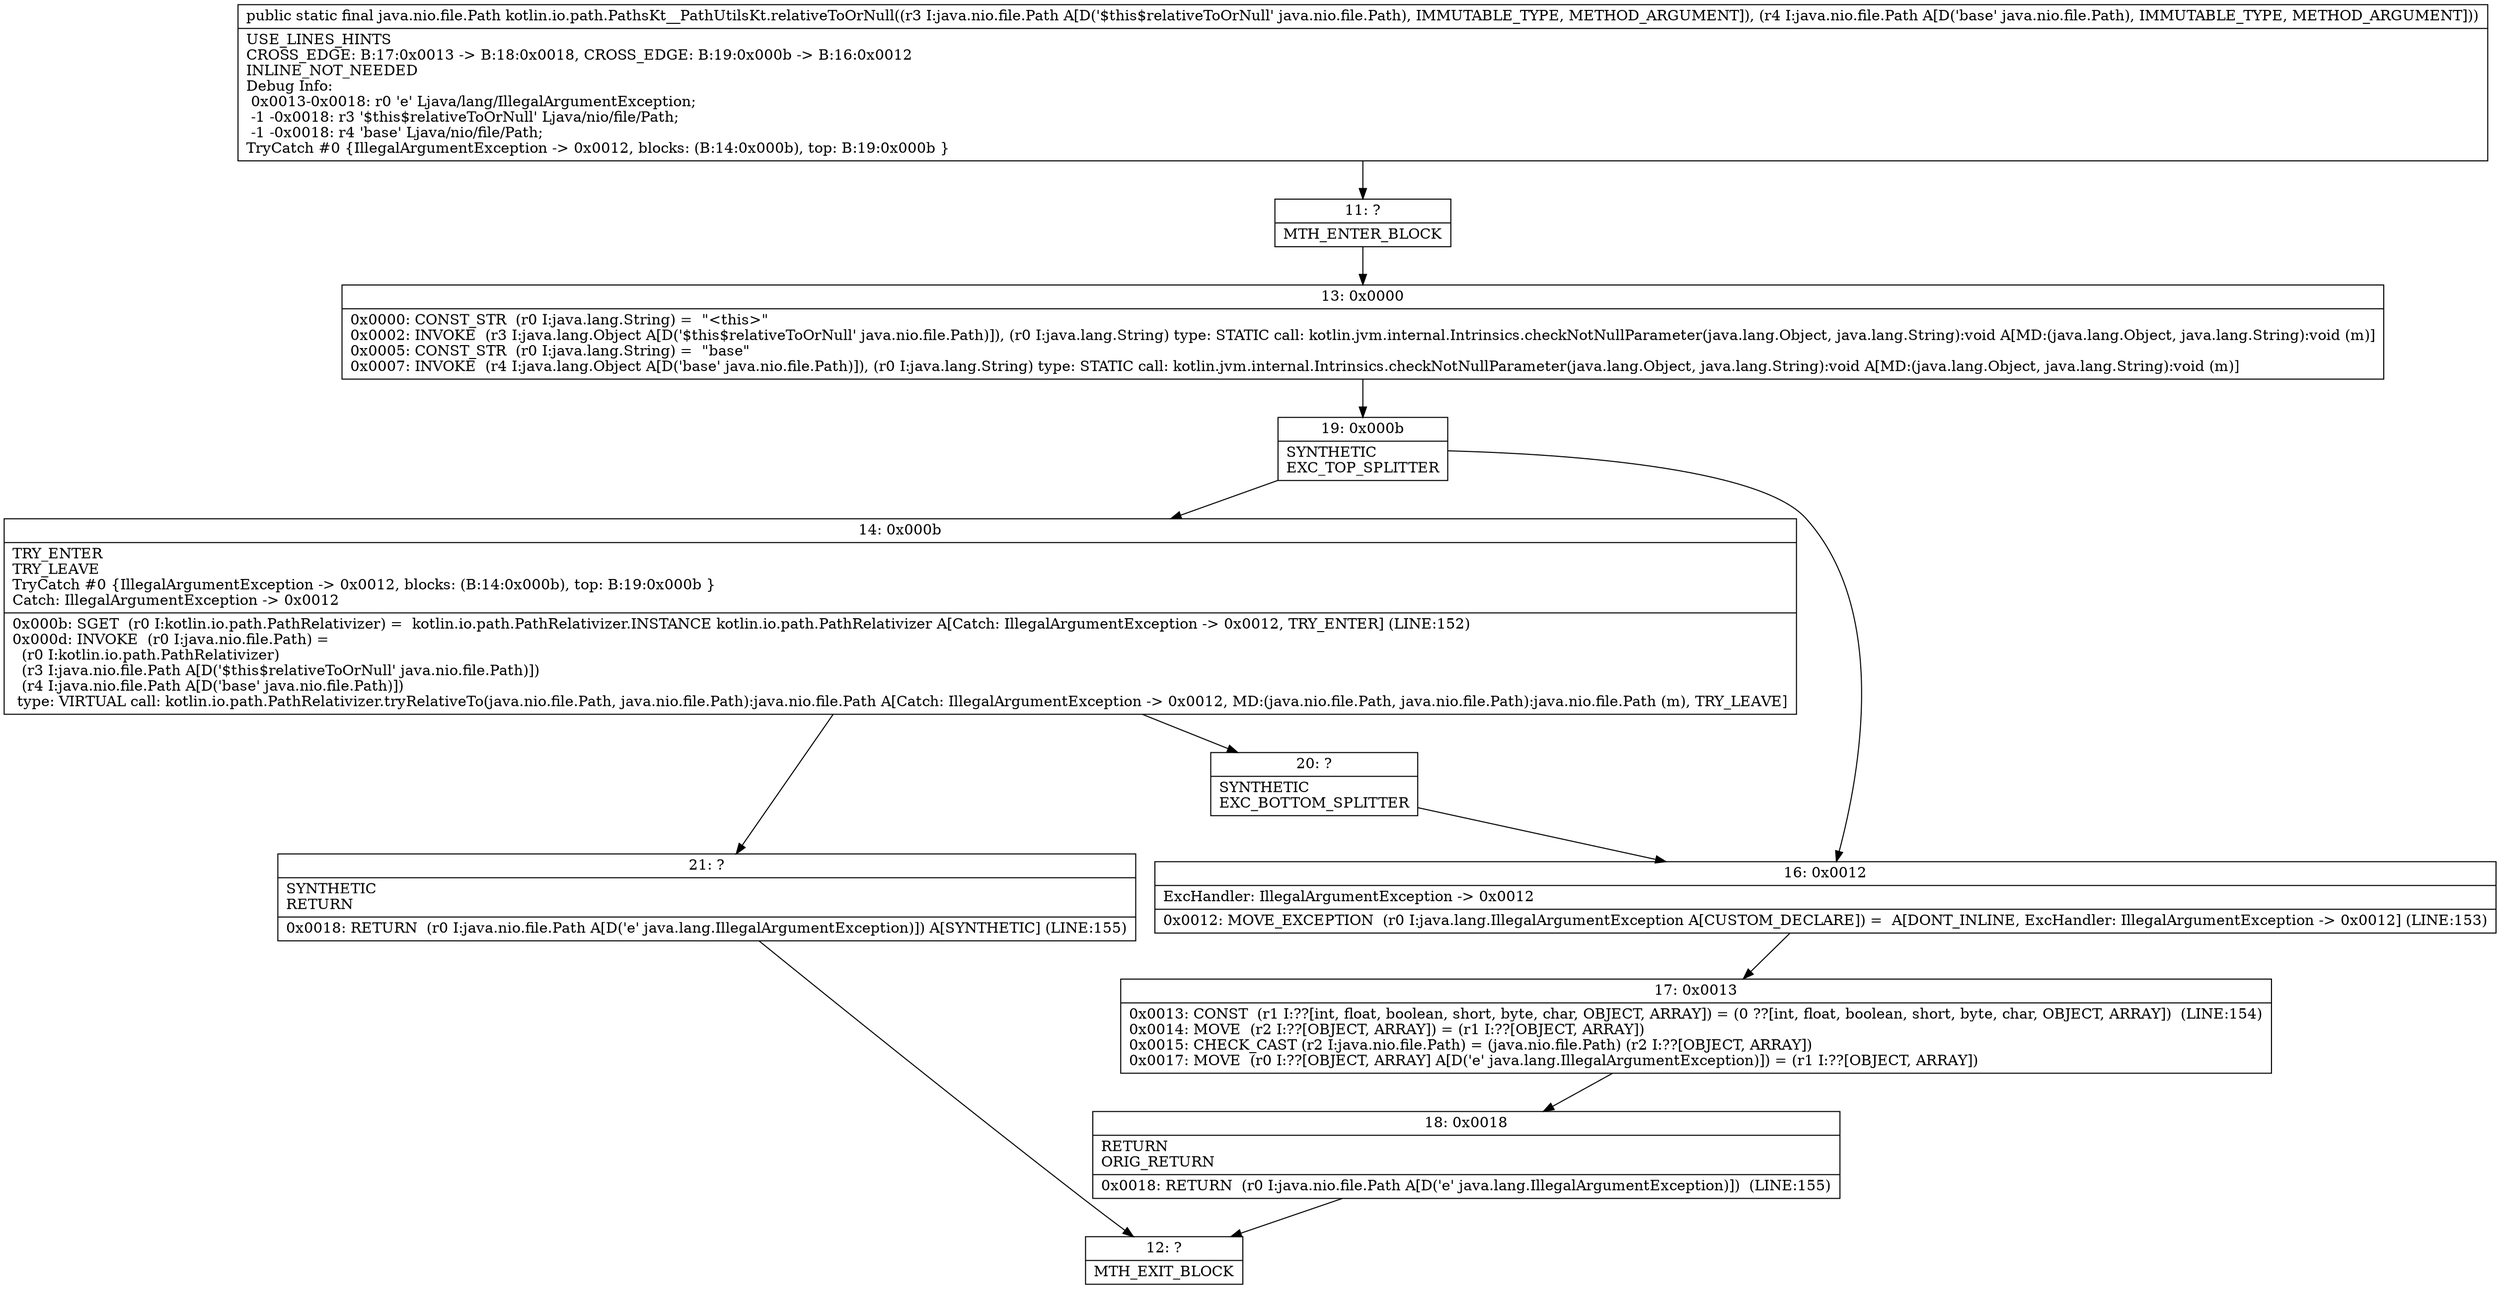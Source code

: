 digraph "CFG forkotlin.io.path.PathsKt__PathUtilsKt.relativeToOrNull(Ljava\/nio\/file\/Path;Ljava\/nio\/file\/Path;)Ljava\/nio\/file\/Path;" {
Node_11 [shape=record,label="{11\:\ ?|MTH_ENTER_BLOCK\l}"];
Node_13 [shape=record,label="{13\:\ 0x0000|0x0000: CONST_STR  (r0 I:java.lang.String) =  \"\<this\>\" \l0x0002: INVOKE  (r3 I:java.lang.Object A[D('$this$relativeToOrNull' java.nio.file.Path)]), (r0 I:java.lang.String) type: STATIC call: kotlin.jvm.internal.Intrinsics.checkNotNullParameter(java.lang.Object, java.lang.String):void A[MD:(java.lang.Object, java.lang.String):void (m)]\l0x0005: CONST_STR  (r0 I:java.lang.String) =  \"base\" \l0x0007: INVOKE  (r4 I:java.lang.Object A[D('base' java.nio.file.Path)]), (r0 I:java.lang.String) type: STATIC call: kotlin.jvm.internal.Intrinsics.checkNotNullParameter(java.lang.Object, java.lang.String):void A[MD:(java.lang.Object, java.lang.String):void (m)]\l}"];
Node_19 [shape=record,label="{19\:\ 0x000b|SYNTHETIC\lEXC_TOP_SPLITTER\l}"];
Node_14 [shape=record,label="{14\:\ 0x000b|TRY_ENTER\lTRY_LEAVE\lTryCatch #0 \{IllegalArgumentException \-\> 0x0012, blocks: (B:14:0x000b), top: B:19:0x000b \}\lCatch: IllegalArgumentException \-\> 0x0012\l|0x000b: SGET  (r0 I:kotlin.io.path.PathRelativizer) =  kotlin.io.path.PathRelativizer.INSTANCE kotlin.io.path.PathRelativizer A[Catch: IllegalArgumentException \-\> 0x0012, TRY_ENTER] (LINE:152)\l0x000d: INVOKE  (r0 I:java.nio.file.Path) = \l  (r0 I:kotlin.io.path.PathRelativizer)\l  (r3 I:java.nio.file.Path A[D('$this$relativeToOrNull' java.nio.file.Path)])\l  (r4 I:java.nio.file.Path A[D('base' java.nio.file.Path)])\l type: VIRTUAL call: kotlin.io.path.PathRelativizer.tryRelativeTo(java.nio.file.Path, java.nio.file.Path):java.nio.file.Path A[Catch: IllegalArgumentException \-\> 0x0012, MD:(java.nio.file.Path, java.nio.file.Path):java.nio.file.Path (m), TRY_LEAVE]\l}"];
Node_20 [shape=record,label="{20\:\ ?|SYNTHETIC\lEXC_BOTTOM_SPLITTER\l}"];
Node_21 [shape=record,label="{21\:\ ?|SYNTHETIC\lRETURN\l|0x0018: RETURN  (r0 I:java.nio.file.Path A[D('e' java.lang.IllegalArgumentException)]) A[SYNTHETIC] (LINE:155)\l}"];
Node_12 [shape=record,label="{12\:\ ?|MTH_EXIT_BLOCK\l}"];
Node_16 [shape=record,label="{16\:\ 0x0012|ExcHandler: IllegalArgumentException \-\> 0x0012\l|0x0012: MOVE_EXCEPTION  (r0 I:java.lang.IllegalArgumentException A[CUSTOM_DECLARE]) =  A[DONT_INLINE, ExcHandler: IllegalArgumentException \-\> 0x0012] (LINE:153)\l}"];
Node_17 [shape=record,label="{17\:\ 0x0013|0x0013: CONST  (r1 I:??[int, float, boolean, short, byte, char, OBJECT, ARRAY]) = (0 ??[int, float, boolean, short, byte, char, OBJECT, ARRAY])  (LINE:154)\l0x0014: MOVE  (r2 I:??[OBJECT, ARRAY]) = (r1 I:??[OBJECT, ARRAY]) \l0x0015: CHECK_CAST (r2 I:java.nio.file.Path) = (java.nio.file.Path) (r2 I:??[OBJECT, ARRAY]) \l0x0017: MOVE  (r0 I:??[OBJECT, ARRAY] A[D('e' java.lang.IllegalArgumentException)]) = (r1 I:??[OBJECT, ARRAY]) \l}"];
Node_18 [shape=record,label="{18\:\ 0x0018|RETURN\lORIG_RETURN\l|0x0018: RETURN  (r0 I:java.nio.file.Path A[D('e' java.lang.IllegalArgumentException)])  (LINE:155)\l}"];
MethodNode[shape=record,label="{public static final java.nio.file.Path kotlin.io.path.PathsKt__PathUtilsKt.relativeToOrNull((r3 I:java.nio.file.Path A[D('$this$relativeToOrNull' java.nio.file.Path), IMMUTABLE_TYPE, METHOD_ARGUMENT]), (r4 I:java.nio.file.Path A[D('base' java.nio.file.Path), IMMUTABLE_TYPE, METHOD_ARGUMENT]))  | USE_LINES_HINTS\lCROSS_EDGE: B:17:0x0013 \-\> B:18:0x0018, CROSS_EDGE: B:19:0x000b \-\> B:16:0x0012\lINLINE_NOT_NEEDED\lDebug Info:\l  0x0013\-0x0018: r0 'e' Ljava\/lang\/IllegalArgumentException;\l  \-1 \-0x0018: r3 '$this$relativeToOrNull' Ljava\/nio\/file\/Path;\l  \-1 \-0x0018: r4 'base' Ljava\/nio\/file\/Path;\lTryCatch #0 \{IllegalArgumentException \-\> 0x0012, blocks: (B:14:0x000b), top: B:19:0x000b \}\l}"];
MethodNode -> Node_11;Node_11 -> Node_13;
Node_13 -> Node_19;
Node_19 -> Node_14;
Node_19 -> Node_16;
Node_14 -> Node_20;
Node_14 -> Node_21;
Node_20 -> Node_16;
Node_21 -> Node_12;
Node_16 -> Node_17;
Node_17 -> Node_18;
Node_18 -> Node_12;
}

